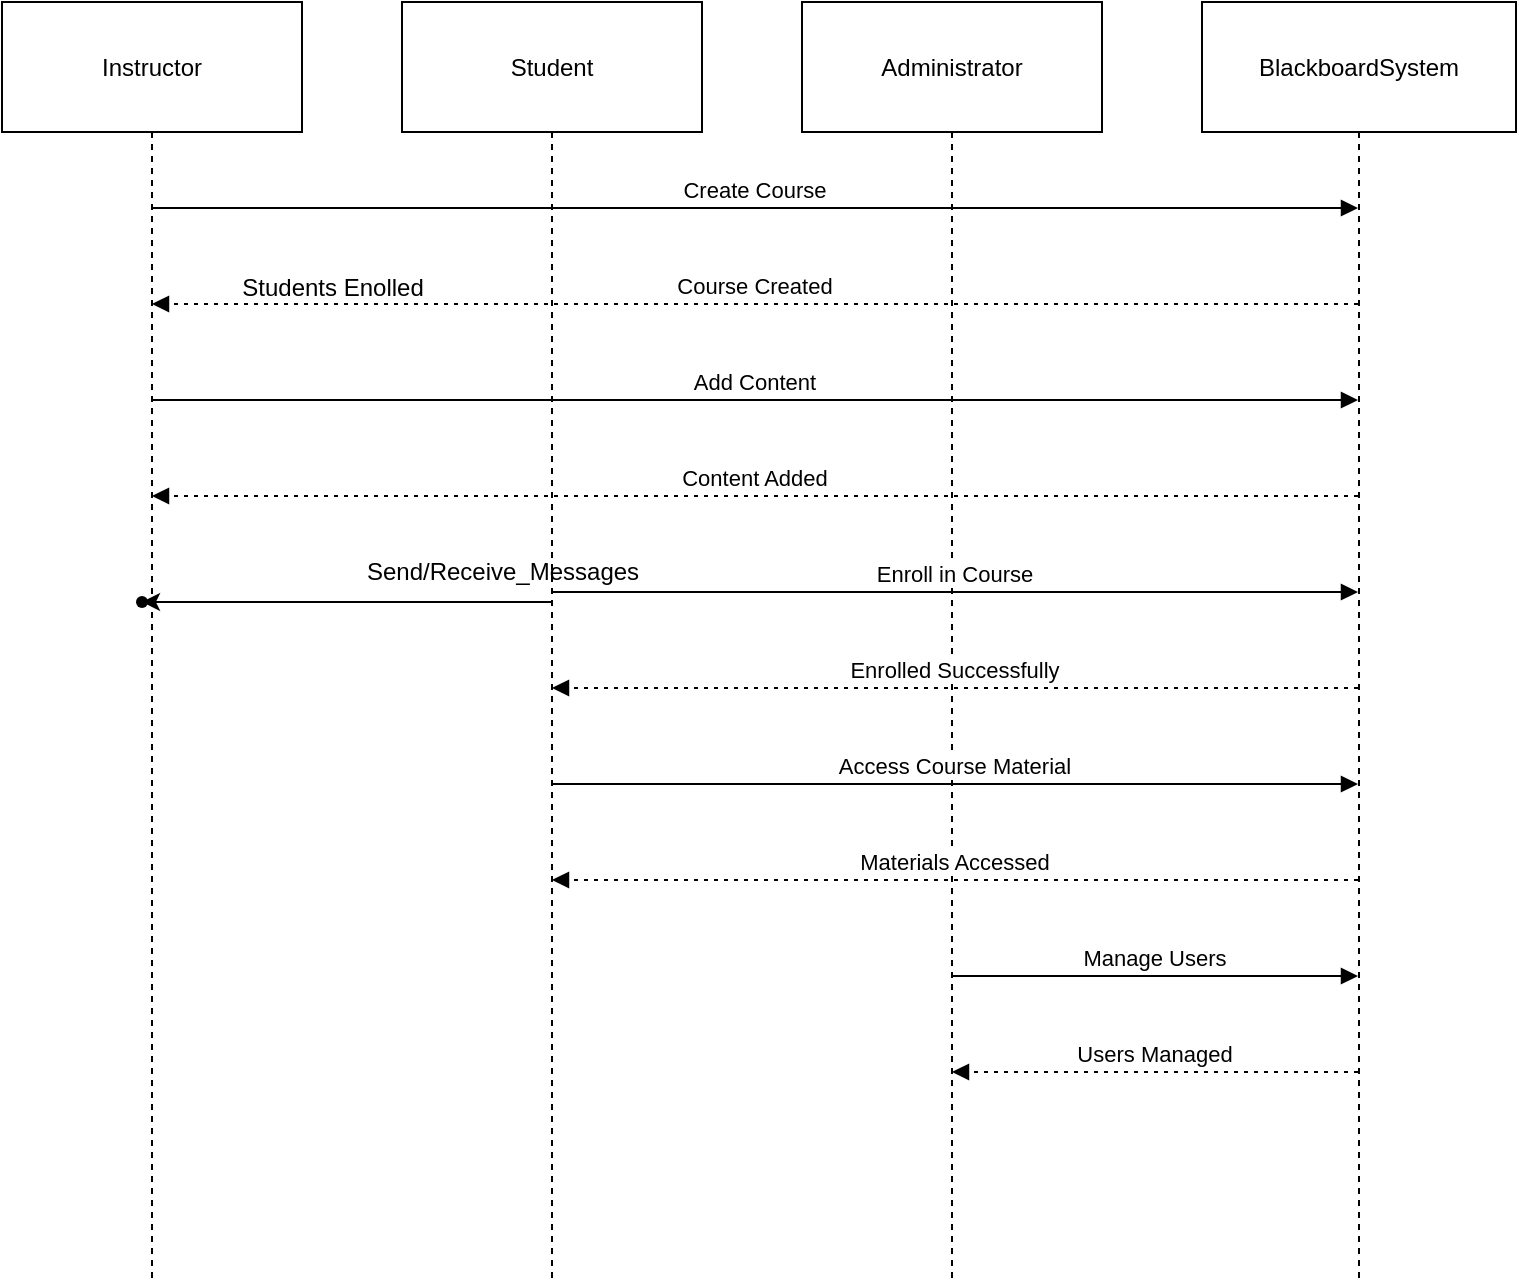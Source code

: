 <mxfile version="22.1.18" type="onedrive">
  <diagram name="Page-1" id="ruzMKOM_EdjgP6K-rN_b">
    <mxGraphModel grid="1" page="1" gridSize="10" guides="1" tooltips="1" connect="1" arrows="1" fold="1" pageScale="1" pageWidth="827" pageHeight="1169" math="0" shadow="0">
      <root>
        <mxCell id="0" />
        <mxCell id="1" parent="0" />
        <mxCell id="2" value="Instructor" style="shape=umlLifeline;perimeter=lifelinePerimeter;whiteSpace=wrap;container=1;dropTarget=0;collapsible=0;recursiveResize=0;outlineConnect=0;portConstraint=eastwest;newEdgeStyle={&quot;edgeStyle&quot;:&quot;elbowEdgeStyle&quot;,&quot;elbow&quot;:&quot;vertical&quot;,&quot;curved&quot;:0,&quot;rounded&quot;:0};size=65;" vertex="1" parent="1">
          <mxGeometry width="150" height="640" as="geometry" />
        </mxCell>
        <mxCell id="CG7GoMLp-UmG0zNydzu2-21" value="" style="shape=waypoint;sketch=0;size=6;pointerEvents=1;points=[];fillColor=default;resizable=0;rotatable=0;perimeter=centerPerimeter;snapToPoint=1;" vertex="1" parent="2">
          <mxGeometry x="60" y="290" width="20" height="20" as="geometry" />
        </mxCell>
        <mxCell id="CG7GoMLp-UmG0zNydzu2-22" value="" style="edgeStyle=elbowEdgeStyle;rounded=0;orthogonalLoop=1;jettySize=auto;html=1;elbow=vertical;curved=0;" edge="1" parent="1" source="3" target="CG7GoMLp-UmG0zNydzu2-21">
          <mxGeometry relative="1" as="geometry">
            <Array as="points">
              <mxPoint x="160" y="300" />
            </Array>
          </mxGeometry>
        </mxCell>
        <mxCell id="3" value="Student" style="shape=umlLifeline;perimeter=lifelinePerimeter;whiteSpace=wrap;container=1;dropTarget=0;collapsible=0;recursiveResize=0;outlineConnect=0;portConstraint=eastwest;newEdgeStyle={&quot;edgeStyle&quot;:&quot;elbowEdgeStyle&quot;,&quot;elbow&quot;:&quot;vertical&quot;,&quot;curved&quot;:0,&quot;rounded&quot;:0};size=65;" vertex="1" parent="1">
          <mxGeometry x="200" width="150" height="640" as="geometry" />
        </mxCell>
        <mxCell id="4" value="Administrator" style="shape=umlLifeline;perimeter=lifelinePerimeter;whiteSpace=wrap;container=1;dropTarget=0;collapsible=0;recursiveResize=0;outlineConnect=0;portConstraint=eastwest;newEdgeStyle={&quot;edgeStyle&quot;:&quot;elbowEdgeStyle&quot;,&quot;elbow&quot;:&quot;vertical&quot;,&quot;curved&quot;:0,&quot;rounded&quot;:0};size=65;" vertex="1" parent="1">
          <mxGeometry x="400" width="150" height="640" as="geometry" />
        </mxCell>
        <mxCell id="5" value="BlackboardSystem" style="shape=umlLifeline;perimeter=lifelinePerimeter;whiteSpace=wrap;container=1;dropTarget=0;collapsible=0;recursiveResize=0;outlineConnect=0;portConstraint=eastwest;newEdgeStyle={&quot;edgeStyle&quot;:&quot;elbowEdgeStyle&quot;,&quot;elbow&quot;:&quot;vertical&quot;,&quot;curved&quot;:0,&quot;rounded&quot;:0};size=65;" vertex="1" parent="1">
          <mxGeometry x="600" width="157" height="640" as="geometry" />
        </mxCell>
        <mxCell id="6" value="Create Course" style="verticalAlign=bottom;endArrow=block;edgeStyle=elbowEdgeStyle;elbow=vertical;curved=0;rounded=0;" edge="1" parent="1" source="2" target="5">
          <mxGeometry relative="1" as="geometry">
            <Array as="points">
              <mxPoint x="387" y="103" />
            </Array>
          </mxGeometry>
        </mxCell>
        <mxCell id="7" value="Course Created" style="verticalAlign=bottom;endArrow=block;edgeStyle=elbowEdgeStyle;elbow=vertical;curved=0;rounded=0;dashed=1;dashPattern=2 3;" edge="1" parent="1" source="5" target="2">
          <mxGeometry relative="1" as="geometry">
            <Array as="points">
              <mxPoint x="387" y="151" />
            </Array>
          </mxGeometry>
        </mxCell>
        <mxCell id="8" value="Add Content" style="verticalAlign=bottom;endArrow=block;edgeStyle=elbowEdgeStyle;elbow=vertical;curved=0;rounded=0;" edge="1" parent="1" source="2" target="5">
          <mxGeometry relative="1" as="geometry">
            <Array as="points">
              <mxPoint x="387" y="199" />
            </Array>
          </mxGeometry>
        </mxCell>
        <mxCell id="9" value="Content Added" style="verticalAlign=bottom;endArrow=block;edgeStyle=elbowEdgeStyle;elbow=vertical;curved=0;rounded=0;dashed=1;dashPattern=2 3;" edge="1" parent="1" source="5" target="2">
          <mxGeometry relative="1" as="geometry">
            <Array as="points">
              <mxPoint x="387" y="247" />
            </Array>
          </mxGeometry>
        </mxCell>
        <mxCell id="10" value="Enroll in Course" style="verticalAlign=bottom;endArrow=block;edgeStyle=elbowEdgeStyle;elbow=vertical;curved=0;rounded=0;" edge="1" parent="1" source="3" target="5">
          <mxGeometry relative="1" as="geometry">
            <Array as="points">
              <mxPoint x="487" y="295" />
            </Array>
          </mxGeometry>
        </mxCell>
        <mxCell id="11" value="Enrolled Successfully" style="verticalAlign=bottom;endArrow=block;edgeStyle=elbowEdgeStyle;elbow=vertical;curved=0;rounded=0;dashed=1;dashPattern=2 3;" edge="1" parent="1" source="5" target="3">
          <mxGeometry relative="1" as="geometry">
            <Array as="points">
              <mxPoint x="487" y="343" />
            </Array>
          </mxGeometry>
        </mxCell>
        <mxCell id="12" value="Access Course Material" style="verticalAlign=bottom;endArrow=block;edgeStyle=elbowEdgeStyle;elbow=vertical;curved=0;rounded=0;" edge="1" parent="1" source="3" target="5">
          <mxGeometry relative="1" as="geometry">
            <Array as="points">
              <mxPoint x="487" y="391" />
            </Array>
          </mxGeometry>
        </mxCell>
        <mxCell id="13" value="Materials Accessed" style="verticalAlign=bottom;endArrow=block;edgeStyle=elbowEdgeStyle;elbow=vertical;curved=0;rounded=0;dashed=1;dashPattern=2 3;" edge="1" parent="1" source="5" target="3">
          <mxGeometry relative="1" as="geometry">
            <Array as="points">
              <mxPoint x="487" y="439" />
            </Array>
          </mxGeometry>
        </mxCell>
        <mxCell id="14" value="Manage Users" style="verticalAlign=bottom;endArrow=block;edgeStyle=elbowEdgeStyle;elbow=vertical;curved=0;rounded=0;" edge="1" parent="1" source="4" target="5">
          <mxGeometry relative="1" as="geometry">
            <Array as="points">
              <mxPoint x="587" y="487" />
            </Array>
          </mxGeometry>
        </mxCell>
        <mxCell id="15" value="Users Managed" style="verticalAlign=bottom;endArrow=block;edgeStyle=elbowEdgeStyle;elbow=vertical;curved=0;rounded=0;dashed=1;dashPattern=2 3;" edge="1" parent="1" source="5" target="4">
          <mxGeometry relative="1" as="geometry">
            <Array as="points">
              <mxPoint x="587" y="535" />
            </Array>
          </mxGeometry>
        </mxCell>
        <mxCell id="CG7GoMLp-UmG0zNydzu2-20" value="Students Enolled" style="text;html=1;align=center;verticalAlign=middle;resizable=0;points=[];autosize=1;strokeColor=none;fillColor=none;" vertex="1" parent="1">
          <mxGeometry x="110" y="128" width="110" height="30" as="geometry" />
        </mxCell>
        <mxCell id="CG7GoMLp-UmG0zNydzu2-23" value="Send/Receive_Messages" style="text;html=1;align=center;verticalAlign=middle;resizable=0;points=[];autosize=1;strokeColor=none;fillColor=none;" vertex="1" parent="1">
          <mxGeometry x="170" y="270" width="160" height="30" as="geometry" />
        </mxCell>
      </root>
    </mxGraphModel>
  </diagram>
</mxfile>
